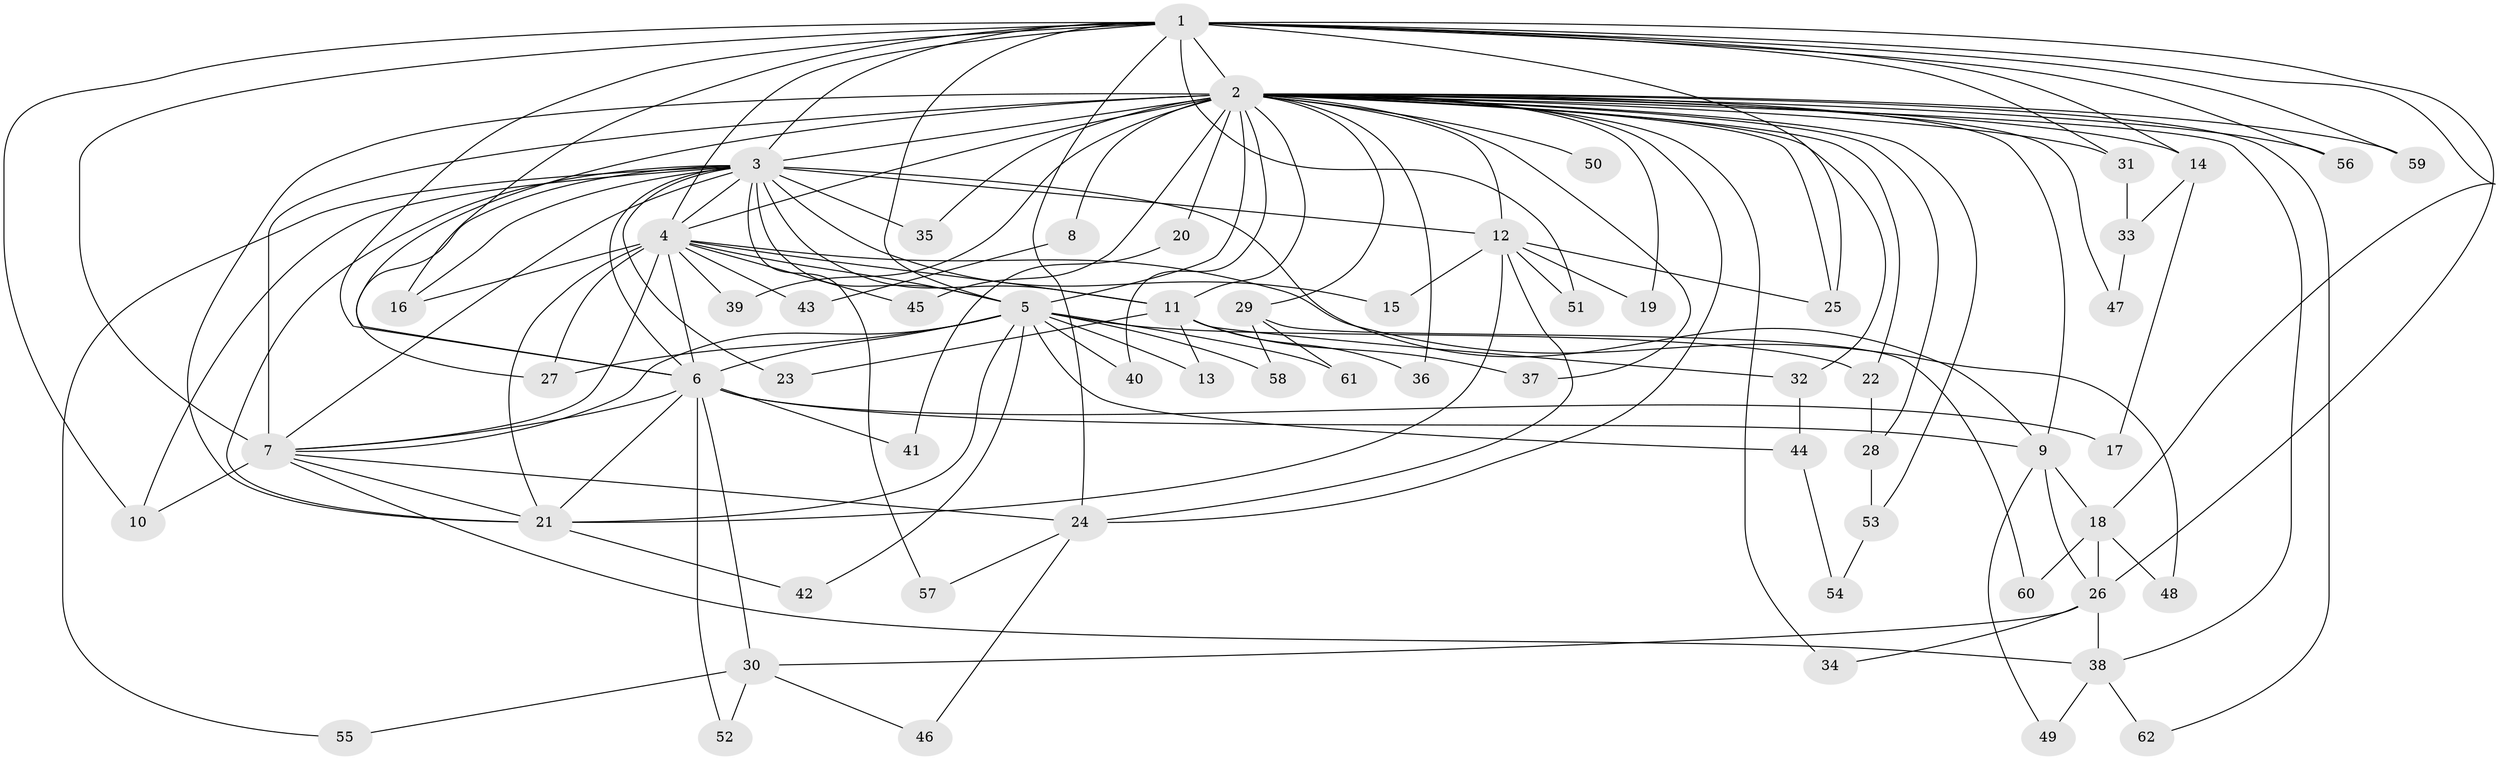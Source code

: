 // original degree distribution, {21: 0.019417475728155338, 18: 0.009708737864077669, 16: 0.019417475728155338, 20: 0.019417475728155338, 17: 0.019417475728155338, 29: 0.009708737864077669, 4: 0.04854368932038835, 3: 0.1941747572815534, 5: 0.06796116504854369, 7: 0.019417475728155338, 8: 0.019417475728155338, 2: 0.5339805825242718, 6: 0.019417475728155338}
// Generated by graph-tools (version 1.1) at 2025/49/03/04/25 22:49:51]
// undirected, 62 vertices, 142 edges
graph export_dot {
  node [color=gray90,style=filled];
  1;
  2;
  3;
  4;
  5;
  6;
  7;
  8;
  9;
  10;
  11;
  12;
  13;
  14;
  15;
  16;
  17;
  18;
  19;
  20;
  21;
  22;
  23;
  24;
  25;
  26;
  27;
  28;
  29;
  30;
  31;
  32;
  33;
  34;
  35;
  36;
  37;
  38;
  39;
  40;
  41;
  42;
  43;
  44;
  45;
  46;
  47;
  48;
  49;
  50;
  51;
  52;
  53;
  54;
  55;
  56;
  57;
  58;
  59;
  60;
  61;
  62;
  1 -- 2 [weight=3.0];
  1 -- 3 [weight=2.0];
  1 -- 4 [weight=2.0];
  1 -- 5 [weight=1.0];
  1 -- 6 [weight=1.0];
  1 -- 7 [weight=1.0];
  1 -- 10 [weight=1.0];
  1 -- 14 [weight=1.0];
  1 -- 16 [weight=1.0];
  1 -- 18 [weight=1.0];
  1 -- 24 [weight=1.0];
  1 -- 25 [weight=1.0];
  1 -- 26 [weight=1.0];
  1 -- 31 [weight=1.0];
  1 -- 51 [weight=1.0];
  1 -- 56 [weight=1.0];
  1 -- 59 [weight=1.0];
  2 -- 3 [weight=7.0];
  2 -- 4 [weight=4.0];
  2 -- 5 [weight=6.0];
  2 -- 6 [weight=4.0];
  2 -- 7 [weight=16.0];
  2 -- 8 [weight=1.0];
  2 -- 9 [weight=1.0];
  2 -- 11 [weight=7.0];
  2 -- 12 [weight=1.0];
  2 -- 14 [weight=2.0];
  2 -- 19 [weight=1.0];
  2 -- 20 [weight=1.0];
  2 -- 21 [weight=1.0];
  2 -- 22 [weight=1.0];
  2 -- 24 [weight=2.0];
  2 -- 25 [weight=1.0];
  2 -- 28 [weight=1.0];
  2 -- 29 [weight=2.0];
  2 -- 31 [weight=1.0];
  2 -- 32 [weight=1.0];
  2 -- 34 [weight=1.0];
  2 -- 35 [weight=1.0];
  2 -- 36 [weight=1.0];
  2 -- 37 [weight=1.0];
  2 -- 38 [weight=1.0];
  2 -- 39 [weight=1.0];
  2 -- 40 [weight=1.0];
  2 -- 45 [weight=1.0];
  2 -- 47 [weight=1.0];
  2 -- 50 [weight=2.0];
  2 -- 53 [weight=1.0];
  2 -- 56 [weight=1.0];
  2 -- 59 [weight=1.0];
  2 -- 62 [weight=1.0];
  3 -- 4 [weight=3.0];
  3 -- 5 [weight=3.0];
  3 -- 6 [weight=2.0];
  3 -- 7 [weight=3.0];
  3 -- 9 [weight=2.0];
  3 -- 10 [weight=1.0];
  3 -- 11 [weight=1.0];
  3 -- 12 [weight=1.0];
  3 -- 15 [weight=1.0];
  3 -- 16 [weight=1.0];
  3 -- 21 [weight=1.0];
  3 -- 23 [weight=1.0];
  3 -- 27 [weight=1.0];
  3 -- 35 [weight=1.0];
  3 -- 55 [weight=1.0];
  3 -- 57 [weight=1.0];
  4 -- 5 [weight=1.0];
  4 -- 6 [weight=1.0];
  4 -- 7 [weight=1.0];
  4 -- 11 [weight=1.0];
  4 -- 16 [weight=1.0];
  4 -- 21 [weight=1.0];
  4 -- 27 [weight=1.0];
  4 -- 39 [weight=1.0];
  4 -- 43 [weight=1.0];
  4 -- 45 [weight=1.0];
  4 -- 48 [weight=1.0];
  5 -- 6 [weight=1.0];
  5 -- 7 [weight=1.0];
  5 -- 13 [weight=1.0];
  5 -- 21 [weight=1.0];
  5 -- 22 [weight=1.0];
  5 -- 27 [weight=1.0];
  5 -- 40 [weight=1.0];
  5 -- 42 [weight=1.0];
  5 -- 44 [weight=1.0];
  5 -- 58 [weight=1.0];
  5 -- 61 [weight=1.0];
  6 -- 7 [weight=2.0];
  6 -- 9 [weight=1.0];
  6 -- 17 [weight=1.0];
  6 -- 21 [weight=1.0];
  6 -- 30 [weight=1.0];
  6 -- 41 [weight=1.0];
  6 -- 52 [weight=1.0];
  7 -- 10 [weight=1.0];
  7 -- 21 [weight=1.0];
  7 -- 24 [weight=1.0];
  7 -- 38 [weight=1.0];
  8 -- 43 [weight=1.0];
  9 -- 18 [weight=1.0];
  9 -- 26 [weight=1.0];
  9 -- 49 [weight=1.0];
  11 -- 13 [weight=1.0];
  11 -- 23 [weight=1.0];
  11 -- 32 [weight=1.0];
  11 -- 36 [weight=1.0];
  11 -- 37 [weight=1.0];
  12 -- 15 [weight=1.0];
  12 -- 19 [weight=1.0];
  12 -- 21 [weight=1.0];
  12 -- 24 [weight=1.0];
  12 -- 25 [weight=1.0];
  12 -- 51 [weight=1.0];
  14 -- 17 [weight=1.0];
  14 -- 33 [weight=1.0];
  18 -- 26 [weight=1.0];
  18 -- 48 [weight=1.0];
  18 -- 60 [weight=1.0];
  20 -- 41 [weight=1.0];
  21 -- 42 [weight=1.0];
  22 -- 28 [weight=1.0];
  24 -- 46 [weight=1.0];
  24 -- 57 [weight=1.0];
  26 -- 30 [weight=1.0];
  26 -- 34 [weight=1.0];
  26 -- 38 [weight=2.0];
  28 -- 53 [weight=1.0];
  29 -- 58 [weight=1.0];
  29 -- 60 [weight=1.0];
  29 -- 61 [weight=1.0];
  30 -- 46 [weight=1.0];
  30 -- 52 [weight=1.0];
  30 -- 55 [weight=1.0];
  31 -- 33 [weight=1.0];
  32 -- 44 [weight=1.0];
  33 -- 47 [weight=1.0];
  38 -- 49 [weight=1.0];
  38 -- 62 [weight=1.0];
  44 -- 54 [weight=1.0];
  53 -- 54 [weight=1.0];
}
